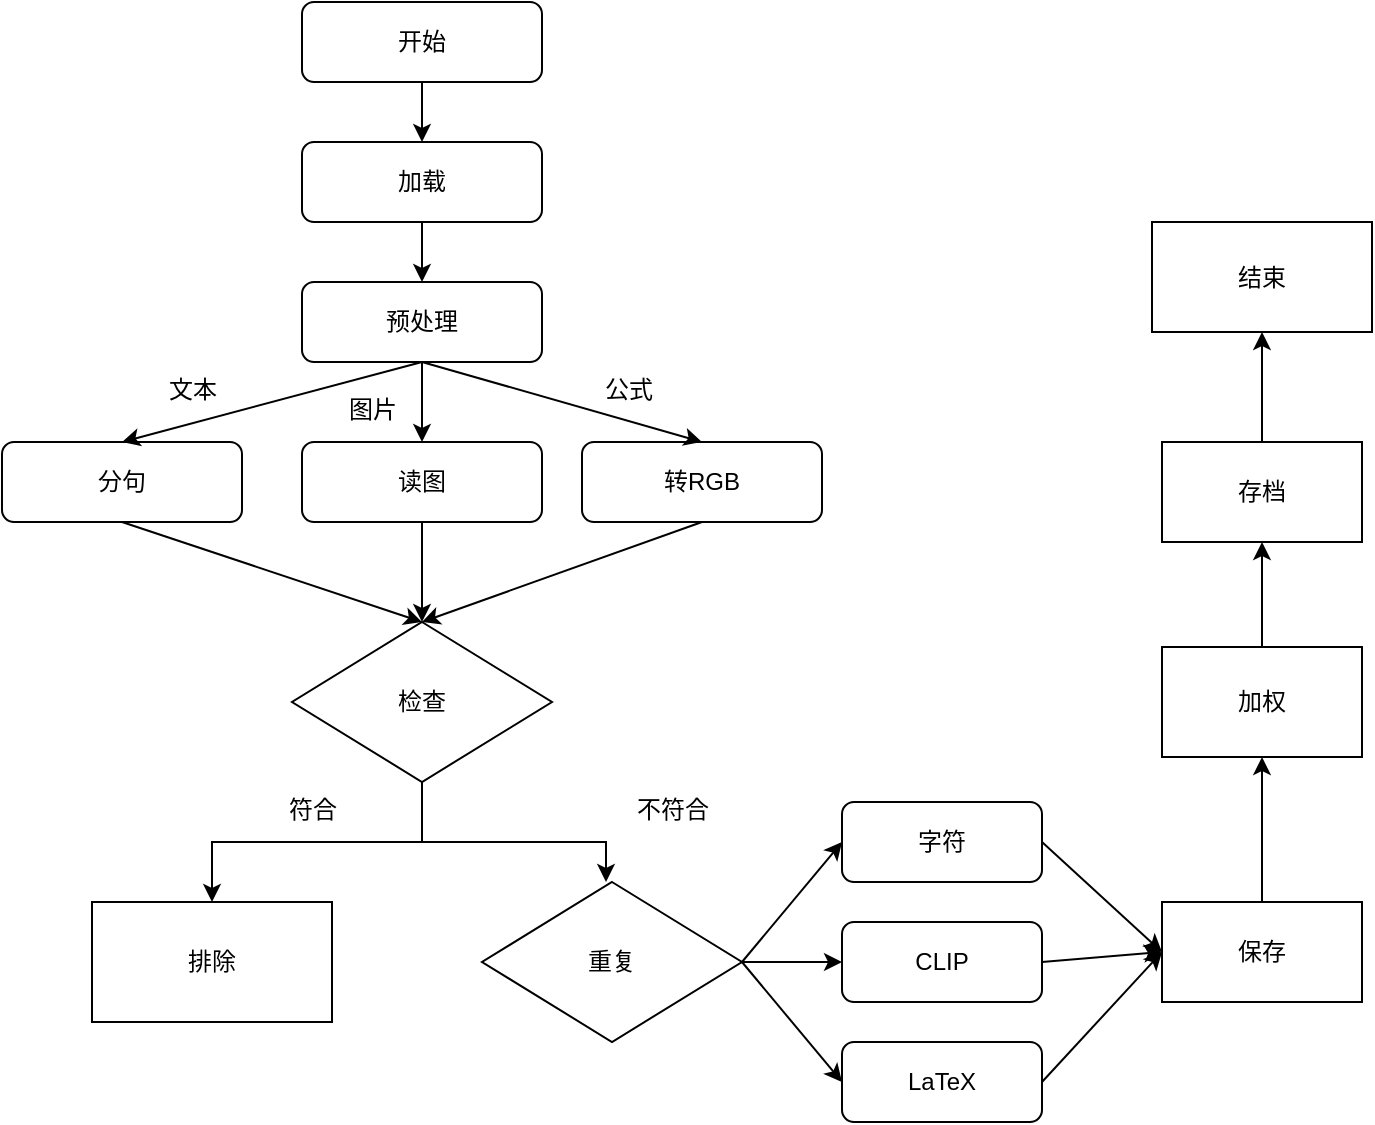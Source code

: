 <mxfile version="26.2.14">
  <diagram id="C5RBs43oDa-KdzZeNtuy" name="Page-1">
    <mxGraphModel dx="862" dy="475" grid="1" gridSize="10" guides="1" tooltips="1" connect="1" arrows="1" fold="1" page="1" pageScale="1" pageWidth="827" pageHeight="1169" math="0" shadow="0">
      <root>
        <mxCell id="WIyWlLk6GJQsqaUBKTNV-0" />
        <mxCell id="WIyWlLk6GJQsqaUBKTNV-1" parent="WIyWlLk6GJQsqaUBKTNV-0" />
        <mxCell id="WIyWlLk6GJQsqaUBKTNV-3" value="开始" style="rounded=1;whiteSpace=wrap;html=1;fontSize=12;glass=0;strokeWidth=1;shadow=0;" parent="WIyWlLk6GJQsqaUBKTNV-1" vertex="1">
          <mxGeometry x="240" y="30" width="120" height="40" as="geometry" />
        </mxCell>
        <mxCell id="qfr2FTIJ9RYCX4ZIDkta-1" value="加载" style="rounded=1;whiteSpace=wrap;html=1;fontSize=12;glass=0;strokeWidth=1;shadow=0;" vertex="1" parent="WIyWlLk6GJQsqaUBKTNV-1">
          <mxGeometry x="240" y="100" width="120" height="40" as="geometry" />
        </mxCell>
        <mxCell id="qfr2FTIJ9RYCX4ZIDkta-4" value="" style="endArrow=classic;html=1;rounded=0;exitX=0.5;exitY=1;exitDx=0;exitDy=0;entryX=0.5;entryY=0;entryDx=0;entryDy=0;" edge="1" parent="WIyWlLk6GJQsqaUBKTNV-1" source="WIyWlLk6GJQsqaUBKTNV-3" target="qfr2FTIJ9RYCX4ZIDkta-1">
          <mxGeometry width="50" height="50" relative="1" as="geometry">
            <mxPoint x="430" y="310" as="sourcePoint" />
            <mxPoint x="480" y="260" as="targetPoint" />
          </mxGeometry>
        </mxCell>
        <mxCell id="qfr2FTIJ9RYCX4ZIDkta-5" value="预处理" style="rounded=1;whiteSpace=wrap;html=1;fontSize=12;glass=0;strokeWidth=1;shadow=0;" vertex="1" parent="WIyWlLk6GJQsqaUBKTNV-1">
          <mxGeometry x="240" y="170" width="120" height="40" as="geometry" />
        </mxCell>
        <mxCell id="qfr2FTIJ9RYCX4ZIDkta-6" value="分句" style="rounded=1;whiteSpace=wrap;html=1;fontSize=12;glass=0;strokeWidth=1;shadow=0;" vertex="1" parent="WIyWlLk6GJQsqaUBKTNV-1">
          <mxGeometry x="90" y="250" width="120" height="40" as="geometry" />
        </mxCell>
        <mxCell id="qfr2FTIJ9RYCX4ZIDkta-7" value="" style="endArrow=classic;html=1;rounded=0;exitX=0.5;exitY=1;exitDx=0;exitDy=0;entryX=0.5;entryY=0;entryDx=0;entryDy=0;" edge="1" parent="WIyWlLk6GJQsqaUBKTNV-1" source="qfr2FTIJ9RYCX4ZIDkta-1" target="qfr2FTIJ9RYCX4ZIDkta-5">
          <mxGeometry width="50" height="50" relative="1" as="geometry">
            <mxPoint x="430" y="240" as="sourcePoint" />
            <mxPoint x="480" y="190" as="targetPoint" />
          </mxGeometry>
        </mxCell>
        <mxCell id="qfr2FTIJ9RYCX4ZIDkta-9" value="读图" style="rounded=1;whiteSpace=wrap;html=1;fontSize=12;glass=0;strokeWidth=1;shadow=0;" vertex="1" parent="WIyWlLk6GJQsqaUBKTNV-1">
          <mxGeometry x="240" y="250" width="120" height="40" as="geometry" />
        </mxCell>
        <mxCell id="qfr2FTIJ9RYCX4ZIDkta-10" value="转RGB" style="rounded=1;whiteSpace=wrap;html=1;fontSize=12;glass=0;strokeWidth=1;shadow=0;" vertex="1" parent="WIyWlLk6GJQsqaUBKTNV-1">
          <mxGeometry x="380" y="250" width="120" height="40" as="geometry" />
        </mxCell>
        <mxCell id="qfr2FTIJ9RYCX4ZIDkta-12" value="" style="endArrow=classic;html=1;rounded=0;exitX=0.5;exitY=1;exitDx=0;exitDy=0;entryX=0.5;entryY=0;entryDx=0;entryDy=0;" edge="1" parent="WIyWlLk6GJQsqaUBKTNV-1" source="qfr2FTIJ9RYCX4ZIDkta-5" target="qfr2FTIJ9RYCX4ZIDkta-6">
          <mxGeometry width="50" height="50" relative="1" as="geometry">
            <mxPoint x="340" y="240" as="sourcePoint" />
            <mxPoint x="390" y="190" as="targetPoint" />
          </mxGeometry>
        </mxCell>
        <mxCell id="qfr2FTIJ9RYCX4ZIDkta-13" value="" style="endArrow=classic;html=1;rounded=0;exitX=0.5;exitY=1;exitDx=0;exitDy=0;entryX=0.5;entryY=0;entryDx=0;entryDy=0;" edge="1" parent="WIyWlLk6GJQsqaUBKTNV-1" source="qfr2FTIJ9RYCX4ZIDkta-5" target="qfr2FTIJ9RYCX4ZIDkta-9">
          <mxGeometry width="50" height="50" relative="1" as="geometry">
            <mxPoint x="340" y="240" as="sourcePoint" />
            <mxPoint x="390" y="190" as="targetPoint" />
          </mxGeometry>
        </mxCell>
        <mxCell id="qfr2FTIJ9RYCX4ZIDkta-14" value="" style="endArrow=classic;html=1;rounded=0;exitX=0.5;exitY=1;exitDx=0;exitDy=0;entryX=0.5;entryY=0;entryDx=0;entryDy=0;" edge="1" parent="WIyWlLk6GJQsqaUBKTNV-1" source="qfr2FTIJ9RYCX4ZIDkta-5" target="qfr2FTIJ9RYCX4ZIDkta-10">
          <mxGeometry width="50" height="50" relative="1" as="geometry">
            <mxPoint x="340" y="240" as="sourcePoint" />
            <mxPoint x="390" y="190" as="targetPoint" />
          </mxGeometry>
        </mxCell>
        <mxCell id="qfr2FTIJ9RYCX4ZIDkta-15" value="&lt;span style=&quot;font-weight: normal;&quot;&gt;&lt;font style=&quot;font-size: 12px;&quot;&gt;文本&lt;/font&gt;&lt;/span&gt;" style="text;strokeColor=none;fillColor=none;html=1;fontSize=24;fontStyle=1;verticalAlign=middle;align=center;" vertex="1" parent="WIyWlLk6GJQsqaUBKTNV-1">
          <mxGeometry x="150" y="210" width="70" height="20" as="geometry" />
        </mxCell>
        <mxCell id="qfr2FTIJ9RYCX4ZIDkta-16" value="&lt;span style=&quot;font-weight: normal;&quot;&gt;&lt;font style=&quot;font-size: 12px;&quot;&gt;图片&lt;/font&gt;&lt;/span&gt;" style="text;strokeColor=none;fillColor=none;html=1;fontSize=24;fontStyle=1;verticalAlign=middle;align=center;" vertex="1" parent="WIyWlLk6GJQsqaUBKTNV-1">
          <mxGeometry x="240" y="220" width="70" height="20" as="geometry" />
        </mxCell>
        <mxCell id="qfr2FTIJ9RYCX4ZIDkta-17" value="&lt;span style=&quot;font-weight: normal;&quot;&gt;&lt;font style=&quot;font-size: 12px;&quot;&gt;公式&lt;/font&gt;&lt;/span&gt;" style="text;strokeColor=none;fillColor=none;html=1;fontSize=24;fontStyle=1;verticalAlign=middle;align=center;" vertex="1" parent="WIyWlLk6GJQsqaUBKTNV-1">
          <mxGeometry x="368" y="210" width="70" height="20" as="geometry" />
        </mxCell>
        <mxCell id="qfr2FTIJ9RYCX4ZIDkta-27" value="" style="edgeStyle=orthogonalEdgeStyle;rounded=0;orthogonalLoop=1;jettySize=auto;html=1;" edge="1" parent="WIyWlLk6GJQsqaUBKTNV-1" source="qfr2FTIJ9RYCX4ZIDkta-18" target="qfr2FTIJ9RYCX4ZIDkta-26">
          <mxGeometry relative="1" as="geometry" />
        </mxCell>
        <mxCell id="qfr2FTIJ9RYCX4ZIDkta-18" value="检查" style="rhombus;whiteSpace=wrap;html=1;" vertex="1" parent="WIyWlLk6GJQsqaUBKTNV-1">
          <mxGeometry x="235" y="340" width="130" height="80" as="geometry" />
        </mxCell>
        <mxCell id="qfr2FTIJ9RYCX4ZIDkta-24" value="" style="endArrow=classic;html=1;rounded=0;entryX=0.5;entryY=0;entryDx=0;entryDy=0;exitX=0.5;exitY=1;exitDx=0;exitDy=0;" edge="1" parent="WIyWlLk6GJQsqaUBKTNV-1" source="qfr2FTIJ9RYCX4ZIDkta-10" target="qfr2FTIJ9RYCX4ZIDkta-18">
          <mxGeometry width="50" height="50" relative="1" as="geometry">
            <mxPoint x="350" y="350" as="sourcePoint" />
            <mxPoint x="400" y="300" as="targetPoint" />
          </mxGeometry>
        </mxCell>
        <mxCell id="qfr2FTIJ9RYCX4ZIDkta-26" value="排除" style="whiteSpace=wrap;html=1;" vertex="1" parent="WIyWlLk6GJQsqaUBKTNV-1">
          <mxGeometry x="135" y="480" width="120" height="60" as="geometry" />
        </mxCell>
        <mxCell id="qfr2FTIJ9RYCX4ZIDkta-28" value="&lt;span style=&quot;font-weight: normal;&quot;&gt;&lt;font style=&quot;font-size: 12px;&quot;&gt;符合&lt;/font&gt;&lt;/span&gt;" style="text;strokeColor=none;fillColor=none;html=1;fontSize=24;fontStyle=1;verticalAlign=middle;align=center;" vertex="1" parent="WIyWlLk6GJQsqaUBKTNV-1">
          <mxGeometry x="210" y="420" width="70" height="20" as="geometry" />
        </mxCell>
        <mxCell id="qfr2FTIJ9RYCX4ZIDkta-29" value="&lt;span style=&quot;font-weight: normal;&quot;&gt;&lt;font style=&quot;font-size: 12px;&quot;&gt;不符合&lt;/font&gt;&lt;/span&gt;" style="text;strokeColor=none;fillColor=none;html=1;fontSize=24;fontStyle=1;verticalAlign=middle;align=center;" vertex="1" parent="WIyWlLk6GJQsqaUBKTNV-1">
          <mxGeometry x="390" y="420" width="70" height="20" as="geometry" />
        </mxCell>
        <mxCell id="qfr2FTIJ9RYCX4ZIDkta-33" value="重复" style="rhombus;whiteSpace=wrap;html=1;" vertex="1" parent="WIyWlLk6GJQsqaUBKTNV-1">
          <mxGeometry x="330" y="470" width="130" height="80" as="geometry" />
        </mxCell>
        <mxCell id="qfr2FTIJ9RYCX4ZIDkta-35" value="字符" style="rounded=1;whiteSpace=wrap;html=1;" vertex="1" parent="WIyWlLk6GJQsqaUBKTNV-1">
          <mxGeometry x="510" y="430" width="100" height="40" as="geometry" />
        </mxCell>
        <mxCell id="qfr2FTIJ9RYCX4ZIDkta-38" value="CLIP" style="rounded=1;whiteSpace=wrap;html=1;" vertex="1" parent="WIyWlLk6GJQsqaUBKTNV-1">
          <mxGeometry x="510" y="490" width="100" height="40" as="geometry" />
        </mxCell>
        <mxCell id="qfr2FTIJ9RYCX4ZIDkta-39" value="LaTeX" style="rounded=1;whiteSpace=wrap;html=1;" vertex="1" parent="WIyWlLk6GJQsqaUBKTNV-1">
          <mxGeometry x="510" y="550" width="100" height="40" as="geometry" />
        </mxCell>
        <mxCell id="qfr2FTIJ9RYCX4ZIDkta-41" value="" style="endArrow=classic;html=1;rounded=0;exitX=1;exitY=0.5;exitDx=0;exitDy=0;entryX=0;entryY=0.5;entryDx=0;entryDy=0;" edge="1" parent="WIyWlLk6GJQsqaUBKTNV-1" source="qfr2FTIJ9RYCX4ZIDkta-33" target="qfr2FTIJ9RYCX4ZIDkta-35">
          <mxGeometry width="50" height="50" relative="1" as="geometry">
            <mxPoint x="520" y="420" as="sourcePoint" />
            <mxPoint x="570" y="370" as="targetPoint" />
          </mxGeometry>
        </mxCell>
        <mxCell id="qfr2FTIJ9RYCX4ZIDkta-43" value="" style="endArrow=classic;html=1;rounded=0;exitX=1;exitY=0.5;exitDx=0;exitDy=0;entryX=0;entryY=0.5;entryDx=0;entryDy=0;" edge="1" parent="WIyWlLk6GJQsqaUBKTNV-1" source="qfr2FTIJ9RYCX4ZIDkta-33" target="qfr2FTIJ9RYCX4ZIDkta-39">
          <mxGeometry width="50" height="50" relative="1" as="geometry">
            <mxPoint x="520" y="420" as="sourcePoint" />
            <mxPoint x="570" y="370" as="targetPoint" />
          </mxGeometry>
        </mxCell>
        <mxCell id="qfr2FTIJ9RYCX4ZIDkta-49" value="" style="edgeStyle=orthogonalEdgeStyle;rounded=0;orthogonalLoop=1;jettySize=auto;html=1;" edge="1" parent="WIyWlLk6GJQsqaUBKTNV-1" source="qfr2FTIJ9RYCX4ZIDkta-44" target="qfr2FTIJ9RYCX4ZIDkta-48">
          <mxGeometry relative="1" as="geometry" />
        </mxCell>
        <mxCell id="qfr2FTIJ9RYCX4ZIDkta-44" value="保存" style="rounded=0;whiteSpace=wrap;html=1;" vertex="1" parent="WIyWlLk6GJQsqaUBKTNV-1">
          <mxGeometry x="670" y="480" width="100" height="50" as="geometry" />
        </mxCell>
        <mxCell id="qfr2FTIJ9RYCX4ZIDkta-45" value="" style="endArrow=classic;html=1;rounded=0;exitX=1;exitY=0.5;exitDx=0;exitDy=0;entryX=0;entryY=0.5;entryDx=0;entryDy=0;" edge="1" parent="WIyWlLk6GJQsqaUBKTNV-1" source="qfr2FTIJ9RYCX4ZIDkta-35" target="qfr2FTIJ9RYCX4ZIDkta-44">
          <mxGeometry width="50" height="50" relative="1" as="geometry">
            <mxPoint x="520" y="420" as="sourcePoint" />
            <mxPoint x="570" y="370" as="targetPoint" />
          </mxGeometry>
        </mxCell>
        <mxCell id="qfr2FTIJ9RYCX4ZIDkta-46" value="" style="endArrow=classic;html=1;rounded=0;exitX=1;exitY=0.5;exitDx=0;exitDy=0;entryX=0;entryY=0.5;entryDx=0;entryDy=0;" edge="1" parent="WIyWlLk6GJQsqaUBKTNV-1" source="qfr2FTIJ9RYCX4ZIDkta-38" target="qfr2FTIJ9RYCX4ZIDkta-44">
          <mxGeometry width="50" height="50" relative="1" as="geometry">
            <mxPoint x="520" y="420" as="sourcePoint" />
            <mxPoint x="570" y="370" as="targetPoint" />
          </mxGeometry>
        </mxCell>
        <mxCell id="qfr2FTIJ9RYCX4ZIDkta-47" value="" style="endArrow=classic;html=1;rounded=0;exitX=1;exitY=0.5;exitDx=0;exitDy=0;entryX=0;entryY=0.5;entryDx=0;entryDy=0;" edge="1" parent="WIyWlLk6GJQsqaUBKTNV-1" source="qfr2FTIJ9RYCX4ZIDkta-39" target="qfr2FTIJ9RYCX4ZIDkta-44">
          <mxGeometry width="50" height="50" relative="1" as="geometry">
            <mxPoint x="520" y="420" as="sourcePoint" />
            <mxPoint x="570" y="370" as="targetPoint" />
          </mxGeometry>
        </mxCell>
        <mxCell id="qfr2FTIJ9RYCX4ZIDkta-51" value="" style="edgeStyle=orthogonalEdgeStyle;rounded=0;orthogonalLoop=1;jettySize=auto;html=1;" edge="1" parent="WIyWlLk6GJQsqaUBKTNV-1" source="qfr2FTIJ9RYCX4ZIDkta-48" target="qfr2FTIJ9RYCX4ZIDkta-50">
          <mxGeometry relative="1" as="geometry" />
        </mxCell>
        <mxCell id="qfr2FTIJ9RYCX4ZIDkta-48" value="加权" style="whiteSpace=wrap;html=1;rounded=0;" vertex="1" parent="WIyWlLk6GJQsqaUBKTNV-1">
          <mxGeometry x="670" y="352.5" width="100" height="55" as="geometry" />
        </mxCell>
        <mxCell id="qfr2FTIJ9RYCX4ZIDkta-53" value="" style="edgeStyle=orthogonalEdgeStyle;rounded=0;orthogonalLoop=1;jettySize=auto;html=1;" edge="1" parent="WIyWlLk6GJQsqaUBKTNV-1" source="qfr2FTIJ9RYCX4ZIDkta-50" target="qfr2FTIJ9RYCX4ZIDkta-52">
          <mxGeometry relative="1" as="geometry" />
        </mxCell>
        <mxCell id="qfr2FTIJ9RYCX4ZIDkta-50" value="存档" style="whiteSpace=wrap;html=1;rounded=0;" vertex="1" parent="WIyWlLk6GJQsqaUBKTNV-1">
          <mxGeometry x="670" y="250" width="100" height="50" as="geometry" />
        </mxCell>
        <mxCell id="qfr2FTIJ9RYCX4ZIDkta-52" value="结束" style="whiteSpace=wrap;html=1;rounded=0;" vertex="1" parent="WIyWlLk6GJQsqaUBKTNV-1">
          <mxGeometry x="665" y="140" width="110" height="55" as="geometry" />
        </mxCell>
        <mxCell id="qfr2FTIJ9RYCX4ZIDkta-54" value="" style="endArrow=classic;html=1;rounded=0;exitX=0.5;exitY=1;exitDx=0;exitDy=0;entryX=0.5;entryY=0;entryDx=0;entryDy=0;" edge="1" parent="WIyWlLk6GJQsqaUBKTNV-1" source="qfr2FTIJ9RYCX4ZIDkta-6" target="qfr2FTIJ9RYCX4ZIDkta-18">
          <mxGeometry width="50" height="50" relative="1" as="geometry">
            <mxPoint x="230" y="420" as="sourcePoint" />
            <mxPoint x="280" y="370" as="targetPoint" />
          </mxGeometry>
        </mxCell>
        <mxCell id="qfr2FTIJ9RYCX4ZIDkta-57" value="" style="endArrow=classic;html=1;rounded=0;exitX=0.5;exitY=1;exitDx=0;exitDy=0;entryX=0.477;entryY=0;entryDx=0;entryDy=0;entryPerimeter=0;" edge="1" parent="WIyWlLk6GJQsqaUBKTNV-1" source="qfr2FTIJ9RYCX4ZIDkta-18" target="qfr2FTIJ9RYCX4ZIDkta-33">
          <mxGeometry width="50" height="50" relative="1" as="geometry">
            <mxPoint x="300" y="380" as="sourcePoint" />
            <mxPoint x="350" y="330" as="targetPoint" />
            <Array as="points">
              <mxPoint x="300" y="450" />
              <mxPoint x="392" y="450" />
            </Array>
          </mxGeometry>
        </mxCell>
        <mxCell id="qfr2FTIJ9RYCX4ZIDkta-58" value="" style="endArrow=classic;html=1;rounded=0;exitX=0.5;exitY=1;exitDx=0;exitDy=0;entryX=0.5;entryY=0;entryDx=0;entryDy=0;" edge="1" parent="WIyWlLk6GJQsqaUBKTNV-1" source="qfr2FTIJ9RYCX4ZIDkta-9" target="qfr2FTIJ9RYCX4ZIDkta-18">
          <mxGeometry width="50" height="50" relative="1" as="geometry">
            <mxPoint x="300" y="380" as="sourcePoint" />
            <mxPoint x="350" y="330" as="targetPoint" />
          </mxGeometry>
        </mxCell>
        <mxCell id="qfr2FTIJ9RYCX4ZIDkta-60" value="" style="endArrow=classic;html=1;rounded=0;exitX=1;exitY=0.5;exitDx=0;exitDy=0;entryX=0;entryY=0.5;entryDx=0;entryDy=0;" edge="1" parent="WIyWlLk6GJQsqaUBKTNV-1" source="qfr2FTIJ9RYCX4ZIDkta-33" target="qfr2FTIJ9RYCX4ZIDkta-38">
          <mxGeometry width="50" height="50" relative="1" as="geometry">
            <mxPoint x="370" y="500" as="sourcePoint" />
            <mxPoint x="420" y="450" as="targetPoint" />
          </mxGeometry>
        </mxCell>
      </root>
    </mxGraphModel>
  </diagram>
</mxfile>
